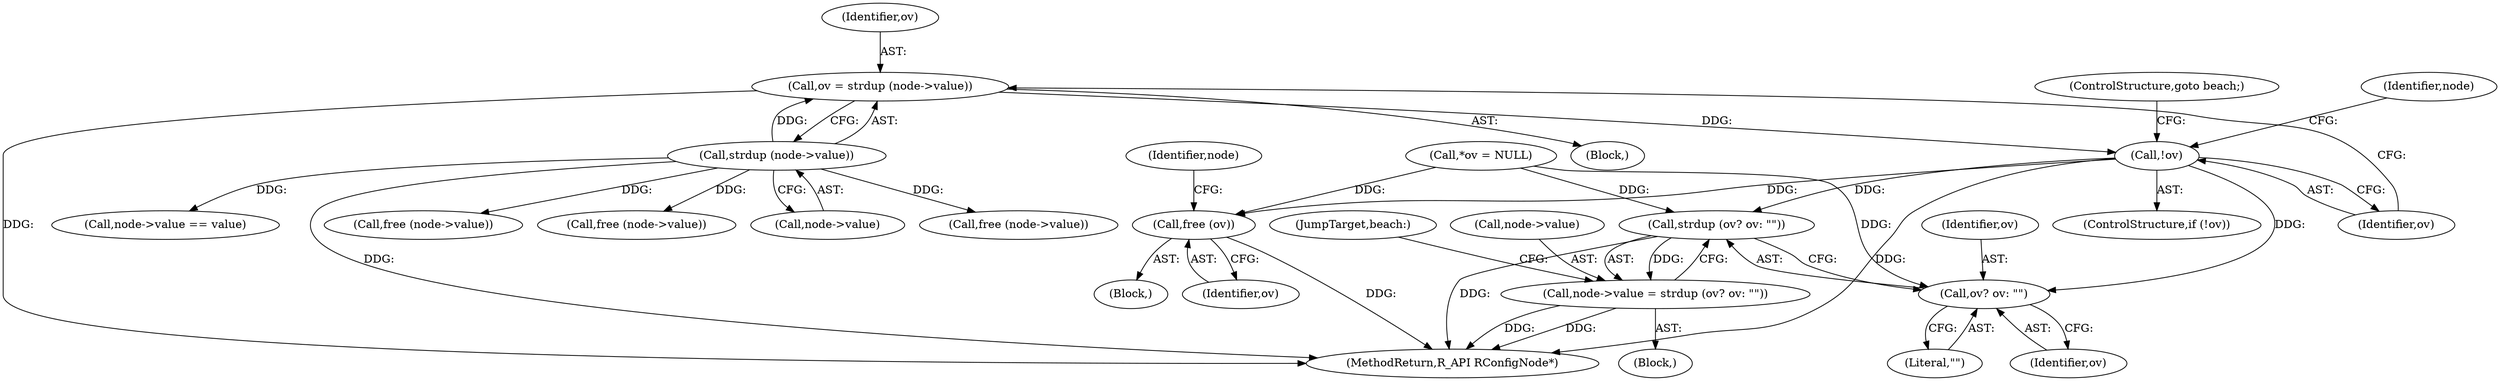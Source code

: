 digraph "0_radare2_f85bc674b2a2256a364fe796351bc1971e106005@API" {
"1000154" [label="(Call,ov = strdup (node->value))"];
"1000156" [label="(Call,strdup (node->value))"];
"1000161" [label="(Call,!ov)"];
"1000408" [label="(Call,strdup (ov? ov: \"\"))"];
"1000404" [label="(Call,node->value = strdup (ov? ov: \"\"))"];
"1000409" [label="(Call,ov? ov: \"\")"];
"1000414" [label="(Call,free (ov))"];
"1000223" [label="(Call,free (node->value))"];
"1000412" [label="(Literal,\"\")"];
"1000155" [label="(Identifier,ov)"];
"1000400" [label="(Call,free (node->value))"];
"1000414" [label="(Call,free (ov))"];
"1000161" [label="(Call,!ov)"];
"1000389" [label="(Block,)"];
"1000413" [label="(JumpTarget,beach:)"];
"1000405" [label="(Call,node->value)"];
"1000208" [label="(Call,free (node->value))"];
"1000408" [label="(Call,strdup (ov? ov: \"\"))"];
"1000411" [label="(Identifier,ov)"];
"1000404" [label="(Call,node->value = strdup (ov? ov: \"\"))"];
"1000164" [label="(ControlStructure,goto beach;)"];
"1000162" [label="(Identifier,ov)"];
"1000160" [label="(ControlStructure,if (!ov))"];
"1000154" [label="(Call,ov = strdup (node->value))"];
"1000410" [label="(Identifier,ov)"];
"1000105" [label="(Block,)"];
"1000180" [label="(Identifier,node)"];
"1000241" [label="(Call,node->value == value)"];
"1000418" [label="(MethodReturn,R_API RConfigNode*)"];
"1000111" [label="(Call,*ov = NULL)"];
"1000156" [label="(Call,strdup (node->value))"];
"1000409" [label="(Call,ov? ov: \"\")"];
"1000415" [label="(Identifier,ov)"];
"1000417" [label="(Identifier,node)"];
"1000157" [label="(Call,node->value)"];
"1000153" [label="(Block,)"];
"1000154" -> "1000153"  [label="AST: "];
"1000154" -> "1000156"  [label="CFG: "];
"1000155" -> "1000154"  [label="AST: "];
"1000156" -> "1000154"  [label="AST: "];
"1000162" -> "1000154"  [label="CFG: "];
"1000154" -> "1000418"  [label="DDG: "];
"1000156" -> "1000154"  [label="DDG: "];
"1000154" -> "1000161"  [label="DDG: "];
"1000156" -> "1000157"  [label="CFG: "];
"1000157" -> "1000156"  [label="AST: "];
"1000156" -> "1000418"  [label="DDG: "];
"1000156" -> "1000208"  [label="DDG: "];
"1000156" -> "1000223"  [label="DDG: "];
"1000156" -> "1000241"  [label="DDG: "];
"1000156" -> "1000400"  [label="DDG: "];
"1000161" -> "1000160"  [label="AST: "];
"1000161" -> "1000162"  [label="CFG: "];
"1000162" -> "1000161"  [label="AST: "];
"1000164" -> "1000161"  [label="CFG: "];
"1000180" -> "1000161"  [label="CFG: "];
"1000161" -> "1000418"  [label="DDG: "];
"1000161" -> "1000408"  [label="DDG: "];
"1000161" -> "1000409"  [label="DDG: "];
"1000161" -> "1000414"  [label="DDG: "];
"1000408" -> "1000404"  [label="AST: "];
"1000408" -> "1000409"  [label="CFG: "];
"1000409" -> "1000408"  [label="AST: "];
"1000404" -> "1000408"  [label="CFG: "];
"1000408" -> "1000418"  [label="DDG: "];
"1000408" -> "1000404"  [label="DDG: "];
"1000111" -> "1000408"  [label="DDG: "];
"1000404" -> "1000389"  [label="AST: "];
"1000405" -> "1000404"  [label="AST: "];
"1000413" -> "1000404"  [label="CFG: "];
"1000404" -> "1000418"  [label="DDG: "];
"1000404" -> "1000418"  [label="DDG: "];
"1000409" -> "1000411"  [label="CFG: "];
"1000409" -> "1000412"  [label="CFG: "];
"1000410" -> "1000409"  [label="AST: "];
"1000411" -> "1000409"  [label="AST: "];
"1000412" -> "1000409"  [label="AST: "];
"1000111" -> "1000409"  [label="DDG: "];
"1000414" -> "1000105"  [label="AST: "];
"1000414" -> "1000415"  [label="CFG: "];
"1000415" -> "1000414"  [label="AST: "];
"1000417" -> "1000414"  [label="CFG: "];
"1000414" -> "1000418"  [label="DDG: "];
"1000111" -> "1000414"  [label="DDG: "];
}
